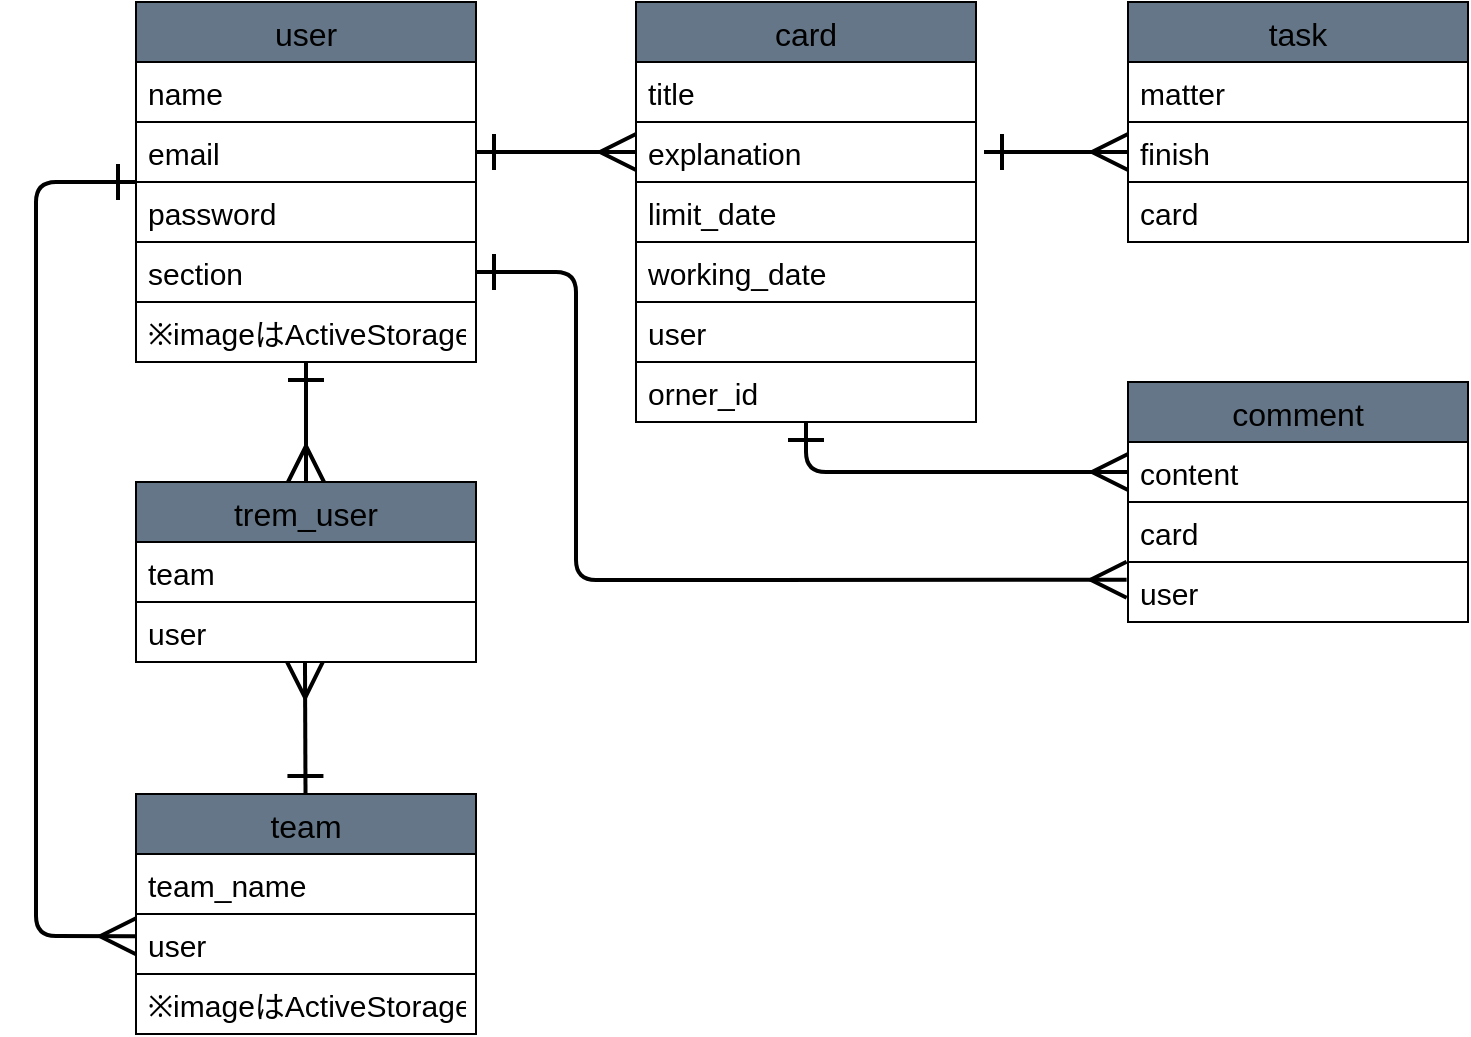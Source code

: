<mxfile>
    <diagram id="1v6H25emLxpSxnkApkWq" name="ページ1">
        <mxGraphModel dx="502" dy="1552" grid="1" gridSize="10" guides="1" tooltips="1" connect="1" arrows="1" fold="1" page="1" pageScale="1" pageWidth="827" pageHeight="1169" background="#ffffff" math="0" shadow="0">
            <root>
                <mxCell id="0"/>
                <mxCell id="1" parent="0"/>
                <mxCell id="29" style="edgeStyle=none;html=1;fontSize=15;fontColor=#000000;startArrow=ERone;startFill=0;endArrow=ERmany;endFill=0;startSize=15;endSize=15;strokeColor=#000000;strokeWidth=2;entryX=0.5;entryY=0;entryDx=0;entryDy=0;" edge="1" parent="1" source="2" target="23">
                    <mxGeometry relative="1" as="geometry"/>
                </mxCell>
                <mxCell id="30" style="edgeStyle=none;html=1;entryX=0;entryY=0.371;entryDx=0;entryDy=0;fontSize=15;fontColor=#000000;startArrow=ERone;startFill=0;endArrow=ERmany;endFill=0;startSize=15;endSize=15;strokeColor=#000000;strokeWidth=2;entryPerimeter=0;" edge="1" parent="1" source="2" target="8">
                    <mxGeometry relative="1" as="geometry">
                        <Array as="points">
                            <mxPoint x="56" y="-1010"/>
                            <mxPoint x="56" y="-633"/>
                        </Array>
                    </mxGeometry>
                </mxCell>
                <mxCell id="31" style="edgeStyle=none;html=1;fontSize=15;fontColor=#000000;startArrow=ERone;startFill=0;endArrow=ERmany;endFill=0;startSize=15;endSize=15;strokeColor=#000000;strokeWidth=2;entryX=0;entryY=0.5;entryDx=0;entryDy=0;exitX=1;exitY=0.5;exitDx=0;exitDy=0;" edge="1" parent="1" source="4" target="12">
                    <mxGeometry relative="1" as="geometry">
                        <mxPoint x="476" y="-900" as="targetPoint"/>
                    </mxGeometry>
                </mxCell>
                <mxCell id="2" value="user" style="swimlane;fontStyle=0;childLayout=stackLayout;horizontal=1;startSize=30;horizontalStack=0;resizeParent=1;resizeParentMax=0;resizeLast=0;collapsible=1;marginBottom=0;fillColor=#647687;fontColor=#000000;strokeColor=#000000;fontSize=16;" vertex="1" parent="1">
                    <mxGeometry x="106" y="-1100" width="170" height="180" as="geometry"/>
                </mxCell>
                <mxCell id="3" value="name" style="text;strokeColor=#000000;fillColor=#FFFFFF;align=left;verticalAlign=middle;spacingLeft=4;spacingRight=4;overflow=hidden;points=[[0,0.5],[1,0.5]];portConstraint=eastwest;rotatable=0;fontSize=15;fontColor=#000000;" vertex="1" parent="2">
                    <mxGeometry y="30" width="170" height="30" as="geometry"/>
                </mxCell>
                <mxCell id="4" value="email" style="text;strokeColor=#000000;fillColor=#FFFFFF;align=left;verticalAlign=middle;spacingLeft=4;spacingRight=4;overflow=hidden;points=[[0,0.5],[1,0.5]];portConstraint=eastwest;rotatable=0;fontSize=15;fontColor=#000000;" vertex="1" parent="2">
                    <mxGeometry y="60" width="170" height="30" as="geometry"/>
                </mxCell>
                <mxCell id="5" value="password" style="text;strokeColor=#000000;fillColor=#FFFFFF;align=left;verticalAlign=middle;spacingLeft=4;spacingRight=4;overflow=hidden;points=[[0,0.5],[1,0.5]];portConstraint=eastwest;rotatable=0;fontSize=15;fontColor=#000000;" vertex="1" parent="2">
                    <mxGeometry y="90" width="170" height="30" as="geometry"/>
                </mxCell>
                <mxCell id="40" value="section" style="text;strokeColor=#000000;fillColor=#FFFFFF;align=left;verticalAlign=middle;spacingLeft=4;spacingRight=4;overflow=hidden;points=[[0,0.5],[1,0.5]];portConstraint=eastwest;rotatable=0;fontSize=15;fontColor=#000000;" vertex="1" parent="2">
                    <mxGeometry y="120" width="170" height="30" as="geometry"/>
                </mxCell>
                <mxCell id="42" value="※imageはActiveStorage" style="text;strokeColor=#000000;fillColor=#FFFFFF;align=left;verticalAlign=middle;spacingLeft=4;spacingRight=4;overflow=hidden;points=[[0,0.5],[1,0.5]];portConstraint=eastwest;rotatable=0;fontSize=15;fontColor=#000000;" vertex="1" parent="2">
                    <mxGeometry y="150" width="170" height="30" as="geometry"/>
                </mxCell>
                <mxCell id="28" style="edgeStyle=none;html=1;entryX=0.497;entryY=0.996;entryDx=0;entryDy=0;fontSize=15;fontColor=#000000;endArrow=ERmany;endFill=0;strokeWidth=2;endSize=15;startSize=15;strokeColor=#000000;startArrow=ERone;startFill=0;entryPerimeter=0;" edge="1" parent="1" source="6" target="25">
                    <mxGeometry relative="1" as="geometry"/>
                </mxCell>
                <mxCell id="6" value="team" style="swimlane;fontStyle=0;childLayout=stackLayout;horizontal=1;startSize=30;horizontalStack=0;resizeParent=1;resizeParentMax=0;resizeLast=0;collapsible=1;marginBottom=0;fillColor=#647687;fontColor=#000000;strokeColor=#000000;fontSize=16;" vertex="1" parent="1">
                    <mxGeometry x="106" y="-704" width="170" height="120" as="geometry"/>
                </mxCell>
                <mxCell id="7" value="team_name" style="text;strokeColor=#000000;fillColor=#FFFFFF;align=left;verticalAlign=middle;spacingLeft=4;spacingRight=4;overflow=hidden;points=[[0,0.5],[1,0.5]];portConstraint=eastwest;rotatable=0;fontSize=15;fontColor=#000000;" vertex="1" parent="6">
                    <mxGeometry y="30" width="170" height="30" as="geometry"/>
                </mxCell>
                <mxCell id="8" value="user" style="text;strokeColor=#000000;fillColor=#FFFFFF;align=left;verticalAlign=middle;spacingLeft=4;spacingRight=4;overflow=hidden;points=[[0,0.5],[1,0.5]];portConstraint=eastwest;rotatable=0;fontSize=15;fontColor=#000000;" vertex="1" parent="6">
                    <mxGeometry y="60" width="170" height="30" as="geometry"/>
                </mxCell>
                <mxCell id="9" value="※imageはActiveStorage" style="text;strokeColor=#000000;fillColor=#FFFFFF;align=left;verticalAlign=middle;spacingLeft=4;spacingRight=4;overflow=hidden;points=[[0,0.5],[1,0.5]];portConstraint=eastwest;rotatable=0;fontSize=15;fontColor=#000000;" vertex="1" parent="6">
                    <mxGeometry y="90" width="170" height="30" as="geometry"/>
                </mxCell>
                <mxCell id="33" style="edgeStyle=none;html=1;entryX=0;entryY=0.5;entryDx=0;entryDy=0;fontSize=15;fontColor=#000000;startArrow=ERone;startFill=0;endArrow=ERmany;endFill=0;startSize=15;endSize=15;strokeColor=#000000;strokeWidth=2;" edge="1" parent="1" target="16">
                    <mxGeometry relative="1" as="geometry">
                        <mxPoint x="530" y="-1025" as="sourcePoint"/>
                    </mxGeometry>
                </mxCell>
                <mxCell id="34" style="edgeStyle=none;html=1;entryX=0;entryY=0.5;entryDx=0;entryDy=0;fontSize=15;fontColor=#000000;startArrow=ERone;startFill=0;endArrow=ERmany;endFill=0;startSize=15;endSize=15;strokeColor=#000000;strokeWidth=2;" edge="1" parent="1" source="10" target="19">
                    <mxGeometry relative="1" as="geometry">
                        <Array as="points">
                            <mxPoint x="441" y="-865"/>
                        </Array>
                    </mxGeometry>
                </mxCell>
                <mxCell id="10" value="card" style="swimlane;fontStyle=0;childLayout=stackLayout;horizontal=1;startSize=30;horizontalStack=0;resizeParent=1;resizeParentMax=0;resizeLast=0;collapsible=1;marginBottom=0;fillColor=#647687;fontColor=#000000;strokeColor=#000000;fontSize=16;" vertex="1" parent="1">
                    <mxGeometry x="356" y="-1100" width="170" height="210" as="geometry"/>
                </mxCell>
                <mxCell id="11" value="title" style="text;strokeColor=#000000;fillColor=#FFFFFF;align=left;verticalAlign=middle;spacingLeft=4;spacingRight=4;overflow=hidden;points=[[0,0.5],[1,0.5]];portConstraint=eastwest;rotatable=0;fontSize=15;fontColor=#000000;" vertex="1" parent="10">
                    <mxGeometry y="30" width="170" height="30" as="geometry"/>
                </mxCell>
                <mxCell id="12" value="explanation" style="text;strokeColor=#000000;fillColor=#FFFFFF;align=left;verticalAlign=middle;spacingLeft=4;spacingRight=4;overflow=hidden;points=[[0,0.5],[1,0.5]];portConstraint=eastwest;rotatable=0;fontSize=15;fontColor=#000000;" vertex="1" parent="10">
                    <mxGeometry y="60" width="170" height="30" as="geometry"/>
                </mxCell>
                <mxCell id="13" value="limit_date" style="text;strokeColor=#000000;fillColor=#FFFFFF;align=left;verticalAlign=middle;spacingLeft=4;spacingRight=4;overflow=hidden;points=[[0,0.5],[1,0.5]];portConstraint=eastwest;rotatable=0;fontSize=15;fontColor=#000000;" vertex="1" parent="10">
                    <mxGeometry y="90" width="170" height="30" as="geometry"/>
                </mxCell>
                <mxCell id="43" value="working_date" style="text;strokeColor=#000000;fillColor=#FFFFFF;align=left;verticalAlign=middle;spacingLeft=4;spacingRight=4;overflow=hidden;points=[[0,0.5],[1,0.5]];portConstraint=eastwest;rotatable=0;fontSize=15;fontColor=#000000;" vertex="1" parent="10">
                    <mxGeometry y="120" width="170" height="30" as="geometry"/>
                </mxCell>
                <mxCell id="48" value="user" style="text;strokeColor=#000000;fillColor=#FFFFFF;align=left;verticalAlign=middle;spacingLeft=4;spacingRight=4;overflow=hidden;points=[[0,0.5],[1,0.5]];portConstraint=eastwest;rotatable=0;fontSize=15;fontColor=#000000;" vertex="1" parent="10">
                    <mxGeometry y="150" width="170" height="30" as="geometry"/>
                </mxCell>
                <mxCell id="47" value="orner_id" style="text;strokeColor=#000000;fillColor=#FFFFFF;align=left;verticalAlign=middle;spacingLeft=4;spacingRight=4;overflow=hidden;points=[[0,0.5],[1,0.5]];portConstraint=eastwest;rotatable=0;fontSize=15;fontColor=#000000;" vertex="1" parent="10">
                    <mxGeometry y="180" width="170" height="30" as="geometry"/>
                </mxCell>
                <mxCell id="14" value="task" style="swimlane;fontStyle=0;childLayout=stackLayout;horizontal=1;startSize=30;horizontalStack=0;resizeParent=1;resizeParentMax=0;resizeLast=0;collapsible=1;marginBottom=0;fillColor=#647687;fontColor=#000000;strokeColor=#000000;fontSize=16;" vertex="1" parent="1">
                    <mxGeometry x="602" y="-1100" width="170" height="120" as="geometry"/>
                </mxCell>
                <mxCell id="15" value="matter" style="text;strokeColor=#000000;fillColor=#FFFFFF;align=left;verticalAlign=middle;spacingLeft=4;spacingRight=4;overflow=hidden;points=[[0,0.5],[1,0.5]];portConstraint=eastwest;rotatable=0;fontSize=15;fontColor=#000000;" vertex="1" parent="14">
                    <mxGeometry y="30" width="170" height="30" as="geometry"/>
                </mxCell>
                <mxCell id="16" value="finish" style="text;strokeColor=#000000;fillColor=#FFFFFF;align=left;verticalAlign=middle;spacingLeft=4;spacingRight=4;overflow=hidden;points=[[0,0.5],[1,0.5]];portConstraint=eastwest;rotatable=0;fontSize=15;fontColor=#000000;" vertex="1" parent="14">
                    <mxGeometry y="60" width="170" height="30" as="geometry"/>
                </mxCell>
                <mxCell id="17" value="card" style="text;strokeColor=#000000;fillColor=#FFFFFF;align=left;verticalAlign=middle;spacingLeft=4;spacingRight=4;overflow=hidden;points=[[0,0.5],[1,0.5]];portConstraint=eastwest;rotatable=0;fontSize=15;fontColor=#000000;" vertex="1" parent="14">
                    <mxGeometry y="90" width="170" height="30" as="geometry"/>
                </mxCell>
                <mxCell id="18" value="comment" style="swimlane;fontStyle=0;childLayout=stackLayout;horizontal=1;startSize=30;horizontalStack=0;resizeParent=1;resizeParentMax=0;resizeLast=0;collapsible=1;marginBottom=0;fillColor=#647687;fontColor=#000000;strokeColor=#000000;fontSize=16;" vertex="1" parent="1">
                    <mxGeometry x="602" y="-910" width="170" height="120" as="geometry"/>
                </mxCell>
                <mxCell id="19" value="content" style="text;strokeColor=#000000;fillColor=#FFFFFF;align=left;verticalAlign=middle;spacingLeft=4;spacingRight=4;overflow=hidden;points=[[0,0.5],[1,0.5]];portConstraint=eastwest;rotatable=0;fontSize=15;fontColor=#000000;" vertex="1" parent="18">
                    <mxGeometry y="30" width="170" height="30" as="geometry"/>
                </mxCell>
                <mxCell id="20" value="card" style="text;strokeColor=#000000;fillColor=#FFFFFF;align=left;verticalAlign=middle;spacingLeft=4;spacingRight=4;overflow=hidden;points=[[0,0.5],[1,0.5]];portConstraint=eastwest;rotatable=0;fontSize=15;fontColor=#000000;" vertex="1" parent="18">
                    <mxGeometry y="60" width="170" height="30" as="geometry"/>
                </mxCell>
                <mxCell id="21" value="user" style="text;strokeColor=#000000;fillColor=#FFFFFF;align=left;verticalAlign=middle;spacingLeft=4;spacingRight=4;overflow=hidden;points=[[0,0.5],[1,0.5]];portConstraint=eastwest;rotatable=0;fontSize=15;fontColor=#000000;" vertex="1" parent="18">
                    <mxGeometry y="90" width="170" height="30" as="geometry"/>
                </mxCell>
                <mxCell id="23" value="trem_user" style="swimlane;fontStyle=0;childLayout=stackLayout;horizontal=1;startSize=30;horizontalStack=0;resizeParent=1;resizeParentMax=0;resizeLast=0;collapsible=1;marginBottom=0;fillColor=#647687;fontColor=#000000;strokeColor=#000000;fontSize=16;" vertex="1" parent="1">
                    <mxGeometry x="106" y="-860" width="170" height="90" as="geometry"/>
                </mxCell>
                <mxCell id="24" value="team" style="text;strokeColor=#000000;fillColor=#FFFFFF;align=left;verticalAlign=middle;spacingLeft=4;spacingRight=4;overflow=hidden;points=[[0,0.5],[1,0.5]];portConstraint=eastwest;rotatable=0;fontSize=15;fontColor=#000000;" vertex="1" parent="23">
                    <mxGeometry y="30" width="170" height="30" as="geometry"/>
                </mxCell>
                <mxCell id="25" value="user" style="text;strokeColor=#000000;fillColor=#FFFFFF;align=left;verticalAlign=middle;spacingLeft=4;spacingRight=4;overflow=hidden;points=[[0,0.5],[1,0.5]];portConstraint=eastwest;rotatable=0;fontSize=15;fontColor=#000000;" vertex="1" parent="23">
                    <mxGeometry y="60" width="170" height="30" as="geometry"/>
                </mxCell>
                <mxCell id="32" style="edgeStyle=none;html=1;fontSize=15;fontColor=#000000;startArrow=ERone;startFill=0;endArrow=ERmany;endFill=0;startSize=15;endSize=15;strokeColor=#000000;strokeWidth=2;entryX=-0.004;entryY=0.296;entryDx=0;entryDy=0;exitX=1;exitY=0.5;exitDx=0;exitDy=0;entryPerimeter=0;" edge="1" parent="1" source="40" target="21">
                    <mxGeometry relative="1" as="geometry">
                        <mxPoint x="626" y="-900" as="targetPoint"/>
                        <Array as="points">
                            <mxPoint x="326" y="-965"/>
                            <mxPoint x="326" y="-811"/>
                        </Array>
                    </mxGeometry>
                </mxCell>
            </root>
        </mxGraphModel>
    </diagram>
</mxfile>